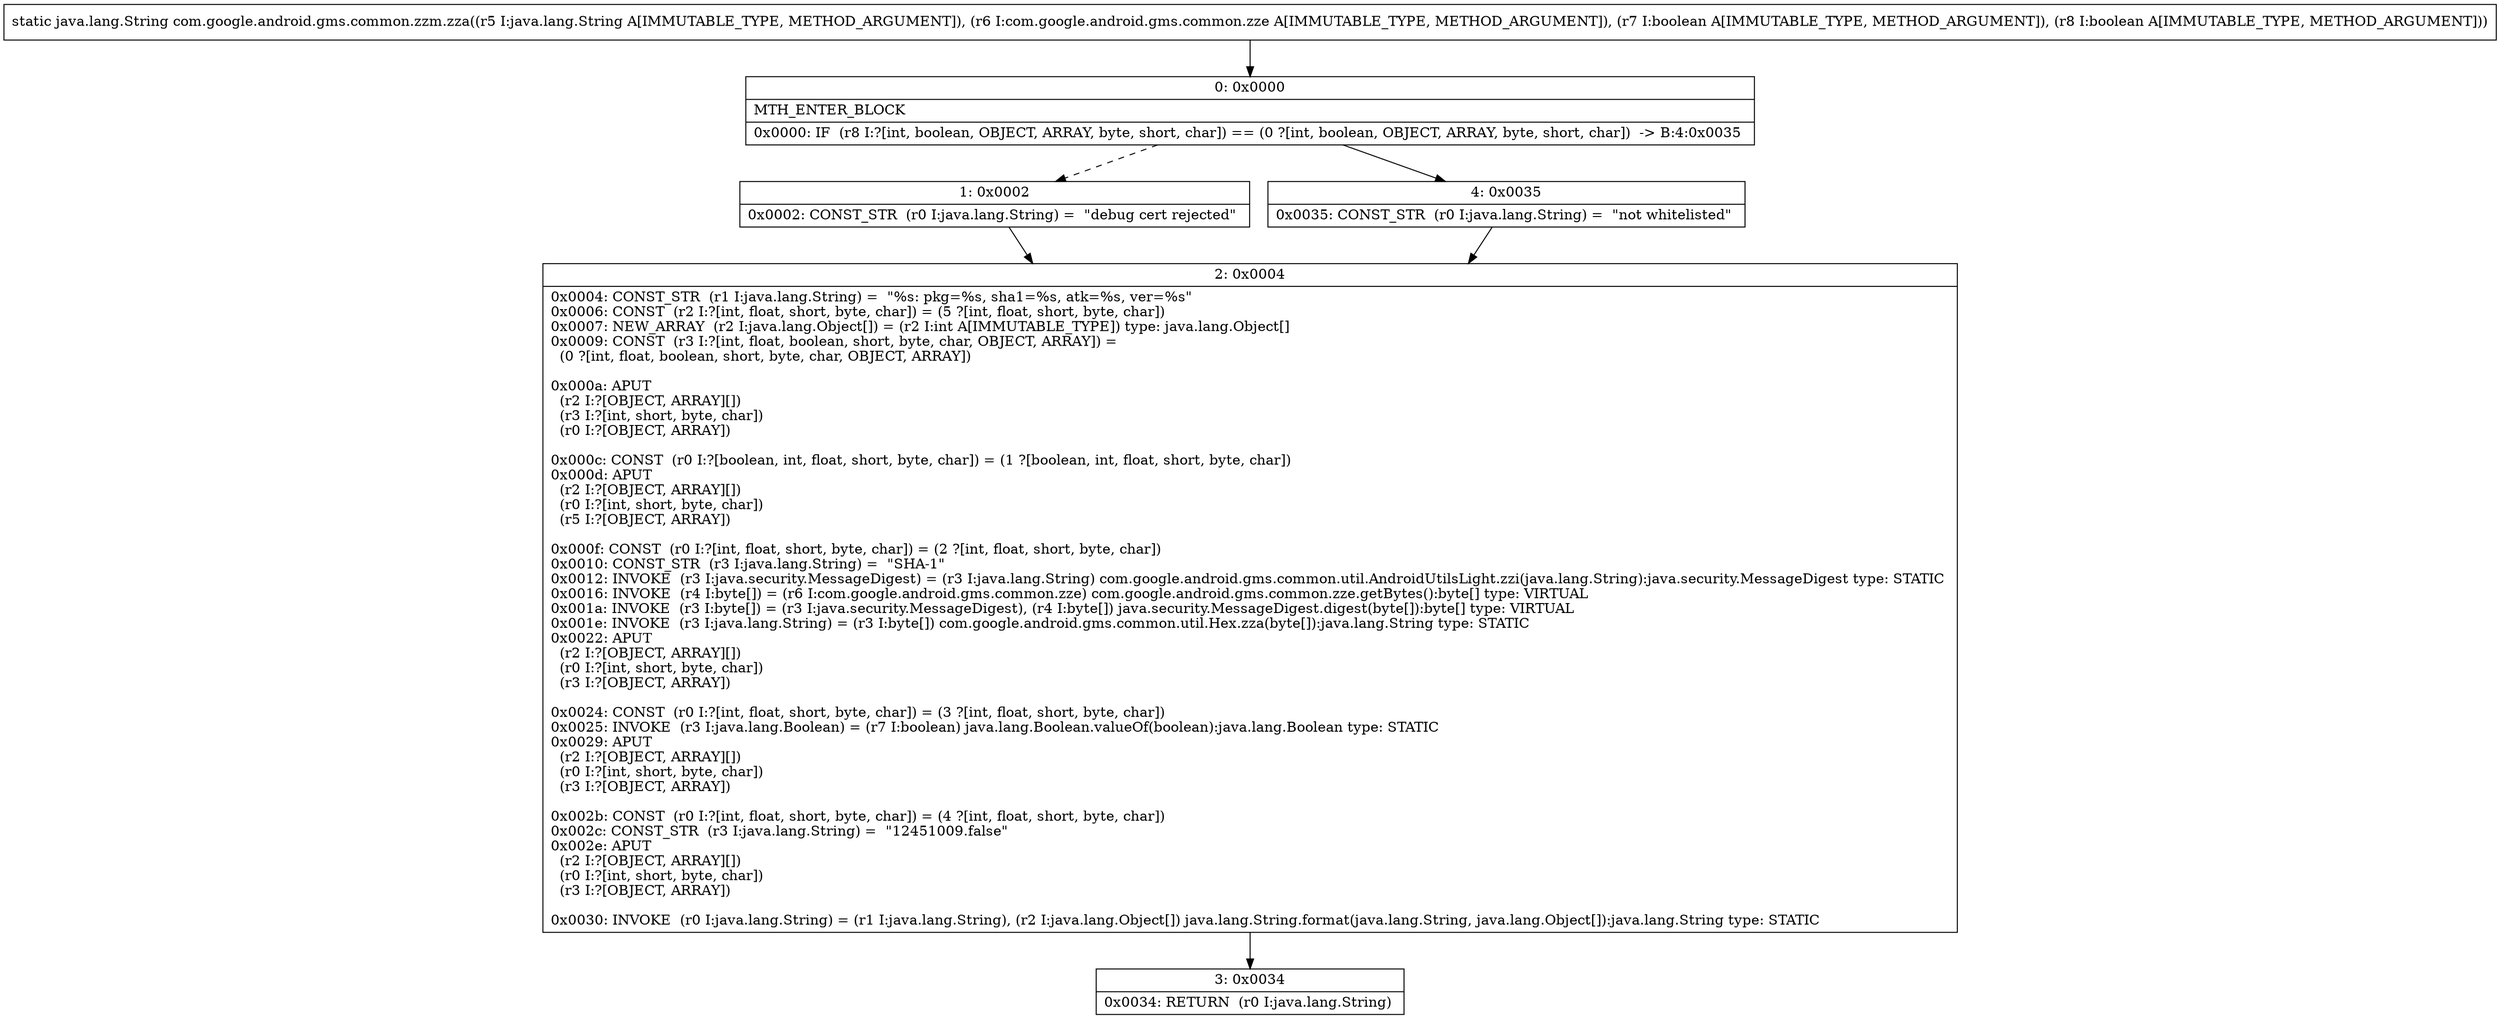 digraph "CFG forcom.google.android.gms.common.zzm.zza(Ljava\/lang\/String;Lcom\/google\/android\/gms\/common\/zze;ZZ)Ljava\/lang\/String;" {
Node_0 [shape=record,label="{0\:\ 0x0000|MTH_ENTER_BLOCK\l|0x0000: IF  (r8 I:?[int, boolean, OBJECT, ARRAY, byte, short, char]) == (0 ?[int, boolean, OBJECT, ARRAY, byte, short, char])  \-\> B:4:0x0035 \l}"];
Node_1 [shape=record,label="{1\:\ 0x0002|0x0002: CONST_STR  (r0 I:java.lang.String) =  \"debug cert rejected\" \l}"];
Node_2 [shape=record,label="{2\:\ 0x0004|0x0004: CONST_STR  (r1 I:java.lang.String) =  \"%s: pkg=%s, sha1=%s, atk=%s, ver=%s\" \l0x0006: CONST  (r2 I:?[int, float, short, byte, char]) = (5 ?[int, float, short, byte, char]) \l0x0007: NEW_ARRAY  (r2 I:java.lang.Object[]) = (r2 I:int A[IMMUTABLE_TYPE]) type: java.lang.Object[] \l0x0009: CONST  (r3 I:?[int, float, boolean, short, byte, char, OBJECT, ARRAY]) = \l  (0 ?[int, float, boolean, short, byte, char, OBJECT, ARRAY])\l \l0x000a: APUT  \l  (r2 I:?[OBJECT, ARRAY][])\l  (r3 I:?[int, short, byte, char])\l  (r0 I:?[OBJECT, ARRAY])\l \l0x000c: CONST  (r0 I:?[boolean, int, float, short, byte, char]) = (1 ?[boolean, int, float, short, byte, char]) \l0x000d: APUT  \l  (r2 I:?[OBJECT, ARRAY][])\l  (r0 I:?[int, short, byte, char])\l  (r5 I:?[OBJECT, ARRAY])\l \l0x000f: CONST  (r0 I:?[int, float, short, byte, char]) = (2 ?[int, float, short, byte, char]) \l0x0010: CONST_STR  (r3 I:java.lang.String) =  \"SHA\-1\" \l0x0012: INVOKE  (r3 I:java.security.MessageDigest) = (r3 I:java.lang.String) com.google.android.gms.common.util.AndroidUtilsLight.zzi(java.lang.String):java.security.MessageDigest type: STATIC \l0x0016: INVOKE  (r4 I:byte[]) = (r6 I:com.google.android.gms.common.zze) com.google.android.gms.common.zze.getBytes():byte[] type: VIRTUAL \l0x001a: INVOKE  (r3 I:byte[]) = (r3 I:java.security.MessageDigest), (r4 I:byte[]) java.security.MessageDigest.digest(byte[]):byte[] type: VIRTUAL \l0x001e: INVOKE  (r3 I:java.lang.String) = (r3 I:byte[]) com.google.android.gms.common.util.Hex.zza(byte[]):java.lang.String type: STATIC \l0x0022: APUT  \l  (r2 I:?[OBJECT, ARRAY][])\l  (r0 I:?[int, short, byte, char])\l  (r3 I:?[OBJECT, ARRAY])\l \l0x0024: CONST  (r0 I:?[int, float, short, byte, char]) = (3 ?[int, float, short, byte, char]) \l0x0025: INVOKE  (r3 I:java.lang.Boolean) = (r7 I:boolean) java.lang.Boolean.valueOf(boolean):java.lang.Boolean type: STATIC \l0x0029: APUT  \l  (r2 I:?[OBJECT, ARRAY][])\l  (r0 I:?[int, short, byte, char])\l  (r3 I:?[OBJECT, ARRAY])\l \l0x002b: CONST  (r0 I:?[int, float, short, byte, char]) = (4 ?[int, float, short, byte, char]) \l0x002c: CONST_STR  (r3 I:java.lang.String) =  \"12451009.false\" \l0x002e: APUT  \l  (r2 I:?[OBJECT, ARRAY][])\l  (r0 I:?[int, short, byte, char])\l  (r3 I:?[OBJECT, ARRAY])\l \l0x0030: INVOKE  (r0 I:java.lang.String) = (r1 I:java.lang.String), (r2 I:java.lang.Object[]) java.lang.String.format(java.lang.String, java.lang.Object[]):java.lang.String type: STATIC \l}"];
Node_3 [shape=record,label="{3\:\ 0x0034|0x0034: RETURN  (r0 I:java.lang.String) \l}"];
Node_4 [shape=record,label="{4\:\ 0x0035|0x0035: CONST_STR  (r0 I:java.lang.String) =  \"not whitelisted\" \l}"];
MethodNode[shape=record,label="{static java.lang.String com.google.android.gms.common.zzm.zza((r5 I:java.lang.String A[IMMUTABLE_TYPE, METHOD_ARGUMENT]), (r6 I:com.google.android.gms.common.zze A[IMMUTABLE_TYPE, METHOD_ARGUMENT]), (r7 I:boolean A[IMMUTABLE_TYPE, METHOD_ARGUMENT]), (r8 I:boolean A[IMMUTABLE_TYPE, METHOD_ARGUMENT])) }"];
MethodNode -> Node_0;
Node_0 -> Node_1[style=dashed];
Node_0 -> Node_4;
Node_1 -> Node_2;
Node_2 -> Node_3;
Node_4 -> Node_2;
}

